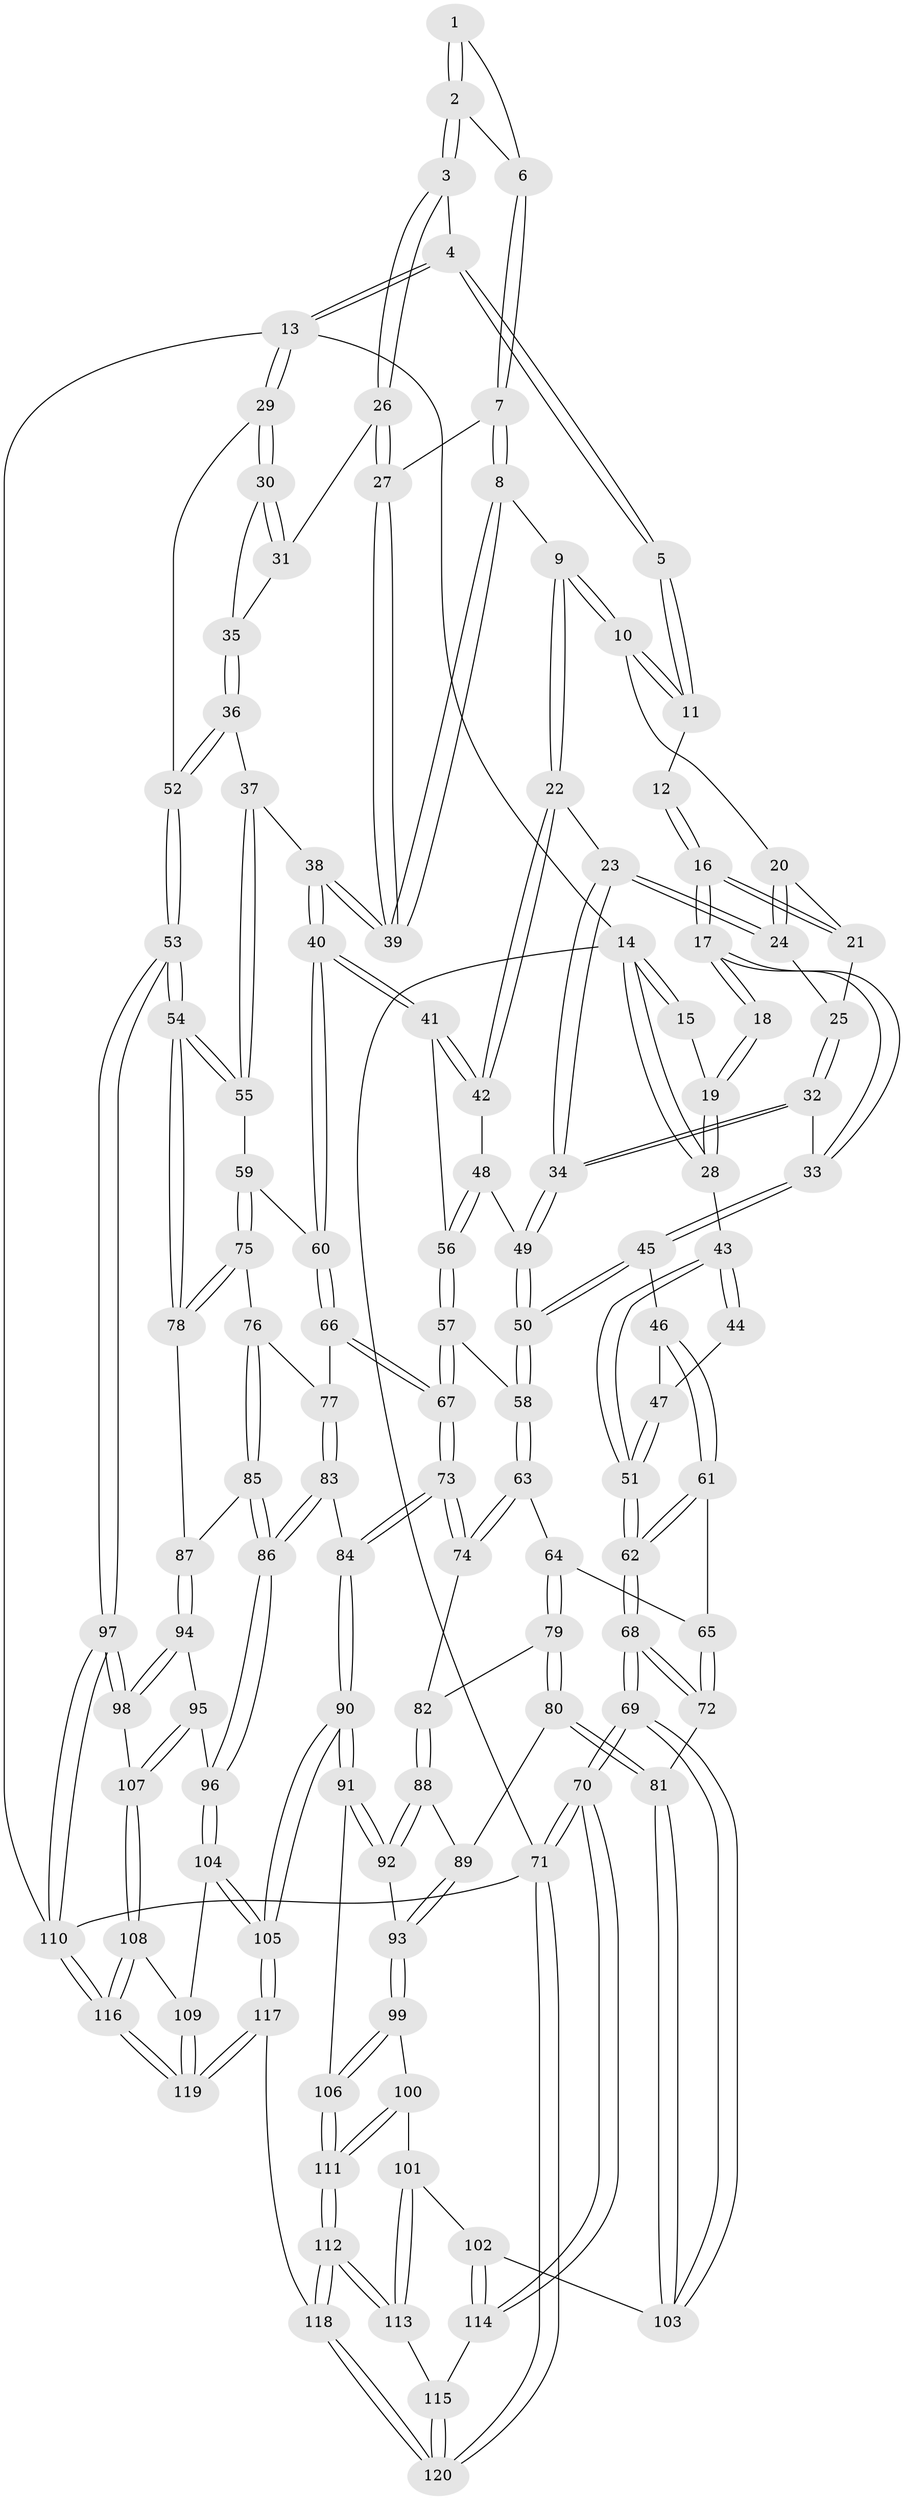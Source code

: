 // Generated by graph-tools (version 1.1) at 2025/16/03/09/25 04:16:50]
// undirected, 120 vertices, 297 edges
graph export_dot {
graph [start="1"]
  node [color=gray90,style=filled];
  1 [pos="+0.6996974350662626+0"];
  2 [pos="+0.8115265109367177+0.09309796338685461"];
  3 [pos="+0.8698091978288017+0.12636581193661278"];
  4 [pos="+1+0"];
  5 [pos="+0.6213724591462402+0"];
  6 [pos="+0.712288877757476+0.09626715274157496"];
  7 [pos="+0.6982566176566029+0.16601747129727953"];
  8 [pos="+0.6664711623604233+0.1928870162780409"];
  9 [pos="+0.6016095565419497+0.18145390525251498"];
  10 [pos="+0.5083949526655157+0"];
  11 [pos="+0.5129042680394207+0"];
  12 [pos="+0.07539781841647128+0"];
  13 [pos="+1+0"];
  14 [pos="+0+0"];
  15 [pos="+0+0"];
  16 [pos="+0.18943416331267923+0.15000298601877646"];
  17 [pos="+0.18730721735148306+0.16067877192780983"];
  18 [pos="+0.1686023573955569+0.16390732070632238"];
  19 [pos="+0.03293587078793129+0.13310742114010088"];
  20 [pos="+0.4633785130513299+0"];
  21 [pos="+0.3444211361974713+0.076650519507894"];
  22 [pos="+0.5727654183961302+0.20884962082434022"];
  23 [pos="+0.5129832460736323+0.21844216901607957"];
  24 [pos="+0.4404397674669076+0.16392010286565864"];
  25 [pos="+0.3867406135937404+0.19118811087813573"];
  26 [pos="+0.8693008006962252+0.13817255443917906"];
  27 [pos="+0.8591739956441377+0.1460039512155498"];
  28 [pos="+0+0.21472074260425145"];
  29 [pos="+1+0.287325749163427"];
  30 [pos="+1+0.28030670959016457"];
  31 [pos="+0.8763577465985266+0.14415195025476887"];
  32 [pos="+0.37743569562600343+0.20276072548853838"];
  33 [pos="+0.21244810217284676+0.21401368360181705"];
  34 [pos="+0.4284351470721066+0.3162644300115215"];
  35 [pos="+0.8927311536173881+0.3599326648818659"];
  36 [pos="+0.8730929965180397+0.37140530544095796"];
  37 [pos="+0.8728180647282909+0.371538650364133"];
  38 [pos="+0.7629512720933489+0.3569412011047113"];
  39 [pos="+0.7619742726747211+0.34986854294728303"];
  40 [pos="+0.7058902321893806+0.41790605845414014"];
  41 [pos="+0.6320388919088182+0.4062623494070174"];
  42 [pos="+0.5742421743956189+0.23971635792170815"];
  43 [pos="+0+0.23082383199406445"];
  44 [pos="+0.038190142925668136+0.2339036909165946"];
  45 [pos="+0.21937648336945453+0.34121998568189127"];
  46 [pos="+0.15751990481842695+0.3821629213414714"];
  47 [pos="+0.06882332280715255+0.3475193095930235"];
  48 [pos="+0.4918576300282017+0.39240623868875407"];
  49 [pos="+0.4201386787962719+0.3566892245624131"];
  50 [pos="+0.31728842592554324+0.39412893304822"];
  51 [pos="+0+0.3525426711170916"];
  52 [pos="+1+0.596868186902258"];
  53 [pos="+1+0.7526003616857481"];
  54 [pos="+1+0.7364793946659592"];
  55 [pos="+0.9125646490521228+0.5060846219339964"];
  56 [pos="+0.532848151944269+0.4253970240274019"];
  57 [pos="+0.5098435662947285+0.5117279943072222"];
  58 [pos="+0.33179304850574576+0.5210858568347517"];
  59 [pos="+0.7503142246004472+0.5306557441292116"];
  60 [pos="+0.7162238839191765+0.4860821032354941"];
  61 [pos="+0.13531417969982076+0.4308280390023702"];
  62 [pos="+0+0.49944301988848705"];
  63 [pos="+0.32898275468396015+0.5308554376017875"];
  64 [pos="+0.20946350828591906+0.5688219421491392"];
  65 [pos="+0.13301687542212504+0.5125241928264215"];
  66 [pos="+0.6185861311784094+0.5801342803092797"];
  67 [pos="+0.5304206814231404+0.5962070420815649"];
  68 [pos="+0+0.5771162187410089"];
  69 [pos="+0+0.8444307949613423"];
  70 [pos="+0+1"];
  71 [pos="+0+1"];
  72 [pos="+0.045742939016478995+0.5927777441266306"];
  73 [pos="+0.49912174972518647+0.6623908512507426"];
  74 [pos="+0.3594306150666371+0.6171542395943199"];
  75 [pos="+0.7776046893430855+0.6192773979946006"];
  76 [pos="+0.7007856187522647+0.6582778767877796"];
  77 [pos="+0.6480360992269973+0.6215882272847516"];
  78 [pos="+0.8372864973558088+0.6640397711453268"];
  79 [pos="+0.20379223871241056+0.6176185660472292"];
  80 [pos="+0.1379793506858705+0.7100825806003301"];
  81 [pos="+0.13585433493931717+0.710727210333411"];
  82 [pos="+0.3130257709519565+0.6795256036661103"];
  83 [pos="+0.5890421964182938+0.7277341724575466"];
  84 [pos="+0.509371626416021+0.699947292969558"];
  85 [pos="+0.6721480087922818+0.7098932116040209"];
  86 [pos="+0.6108932289390075+0.738997271740863"];
  87 [pos="+0.745237622966923+0.7580605934037487"];
  88 [pos="+0.3030132060739057+0.7160787561688867"];
  89 [pos="+0.18955062554295266+0.7232936974104759"];
  90 [pos="+0.4275479043472475+0.8415329279167164"];
  91 [pos="+0.41213470800430324+0.8362071933196539"];
  92 [pos="+0.3235860335177009+0.7635546240698369"];
  93 [pos="+0.2413095896584383+0.8173278078863608"];
  94 [pos="+0.7436789893495126+0.8031264777597296"];
  95 [pos="+0.665817038561262+0.8078739968475496"];
  96 [pos="+0.6312082339893772+0.7975269008123025"];
  97 [pos="+1+0.9872784116791984"];
  98 [pos="+0.7867824307788168+0.8582603106370299"];
  99 [pos="+0.2300448215418053+0.8388557442434583"];
  100 [pos="+0.21720933980213353+0.8492631672558846"];
  101 [pos="+0.19065377294026725+0.852455870853876"];
  102 [pos="+0.14152573512864186+0.8434174735535434"];
  103 [pos="+0.11176517546634426+0.751733354168347"];
  104 [pos="+0.5861450767408494+0.8984516323990943"];
  105 [pos="+0.4703251994850056+0.9404254813967994"];
  106 [pos="+0.31858092634452356+0.8699987960324257"];
  107 [pos="+0.7023525752843233+0.9042067741678027"];
  108 [pos="+0.6949412509410554+0.9118090473072455"];
  109 [pos="+0.6620685468286287+0.9250343810544298"];
  110 [pos="+1+1"];
  111 [pos="+0.26348197982013505+0.9245507654323696"];
  112 [pos="+0.25981573334517843+0.9524926647142921"];
  113 [pos="+0.20223439073719104+0.9328752769729381"];
  114 [pos="+0.14120765128106424+0.8439345670941955"];
  115 [pos="+0.15401961553547536+0.948859302613531"];
  116 [pos="+1+1"];
  117 [pos="+0.42314198622208415+1"];
  118 [pos="+0.35192196230500733+1"];
  119 [pos="+0.70055562385052+1"];
  120 [pos="+0+1"];
  1 -- 2;
  1 -- 2;
  1 -- 6;
  2 -- 3;
  2 -- 3;
  2 -- 6;
  3 -- 4;
  3 -- 26;
  3 -- 26;
  4 -- 5;
  4 -- 5;
  4 -- 13;
  4 -- 13;
  5 -- 11;
  5 -- 11;
  6 -- 7;
  6 -- 7;
  7 -- 8;
  7 -- 8;
  7 -- 27;
  8 -- 9;
  8 -- 39;
  8 -- 39;
  9 -- 10;
  9 -- 10;
  9 -- 22;
  9 -- 22;
  10 -- 11;
  10 -- 11;
  10 -- 20;
  11 -- 12;
  12 -- 16;
  12 -- 16;
  13 -- 14;
  13 -- 29;
  13 -- 29;
  13 -- 110;
  14 -- 15;
  14 -- 15;
  14 -- 28;
  14 -- 28;
  14 -- 71;
  15 -- 19;
  16 -- 17;
  16 -- 17;
  16 -- 21;
  16 -- 21;
  17 -- 18;
  17 -- 18;
  17 -- 33;
  17 -- 33;
  18 -- 19;
  18 -- 19;
  19 -- 28;
  19 -- 28;
  20 -- 21;
  20 -- 24;
  20 -- 24;
  21 -- 25;
  22 -- 23;
  22 -- 42;
  22 -- 42;
  23 -- 24;
  23 -- 24;
  23 -- 34;
  23 -- 34;
  24 -- 25;
  25 -- 32;
  25 -- 32;
  26 -- 27;
  26 -- 27;
  26 -- 31;
  27 -- 39;
  27 -- 39;
  28 -- 43;
  29 -- 30;
  29 -- 30;
  29 -- 52;
  30 -- 31;
  30 -- 31;
  30 -- 35;
  31 -- 35;
  32 -- 33;
  32 -- 34;
  32 -- 34;
  33 -- 45;
  33 -- 45;
  34 -- 49;
  34 -- 49;
  35 -- 36;
  35 -- 36;
  36 -- 37;
  36 -- 52;
  36 -- 52;
  37 -- 38;
  37 -- 55;
  37 -- 55;
  38 -- 39;
  38 -- 39;
  38 -- 40;
  38 -- 40;
  40 -- 41;
  40 -- 41;
  40 -- 60;
  40 -- 60;
  41 -- 42;
  41 -- 42;
  41 -- 56;
  42 -- 48;
  43 -- 44;
  43 -- 44;
  43 -- 51;
  43 -- 51;
  44 -- 47;
  45 -- 46;
  45 -- 50;
  45 -- 50;
  46 -- 47;
  46 -- 61;
  46 -- 61;
  47 -- 51;
  47 -- 51;
  48 -- 49;
  48 -- 56;
  48 -- 56;
  49 -- 50;
  49 -- 50;
  50 -- 58;
  50 -- 58;
  51 -- 62;
  51 -- 62;
  52 -- 53;
  52 -- 53;
  53 -- 54;
  53 -- 54;
  53 -- 97;
  53 -- 97;
  54 -- 55;
  54 -- 55;
  54 -- 78;
  54 -- 78;
  55 -- 59;
  56 -- 57;
  56 -- 57;
  57 -- 58;
  57 -- 67;
  57 -- 67;
  58 -- 63;
  58 -- 63;
  59 -- 60;
  59 -- 75;
  59 -- 75;
  60 -- 66;
  60 -- 66;
  61 -- 62;
  61 -- 62;
  61 -- 65;
  62 -- 68;
  62 -- 68;
  63 -- 64;
  63 -- 74;
  63 -- 74;
  64 -- 65;
  64 -- 79;
  64 -- 79;
  65 -- 72;
  65 -- 72;
  66 -- 67;
  66 -- 67;
  66 -- 77;
  67 -- 73;
  67 -- 73;
  68 -- 69;
  68 -- 69;
  68 -- 72;
  68 -- 72;
  69 -- 70;
  69 -- 70;
  69 -- 103;
  69 -- 103;
  70 -- 71;
  70 -- 71;
  70 -- 114;
  70 -- 114;
  71 -- 120;
  71 -- 120;
  71 -- 110;
  72 -- 81;
  73 -- 74;
  73 -- 74;
  73 -- 84;
  73 -- 84;
  74 -- 82;
  75 -- 76;
  75 -- 78;
  75 -- 78;
  76 -- 77;
  76 -- 85;
  76 -- 85;
  77 -- 83;
  77 -- 83;
  78 -- 87;
  79 -- 80;
  79 -- 80;
  79 -- 82;
  80 -- 81;
  80 -- 81;
  80 -- 89;
  81 -- 103;
  81 -- 103;
  82 -- 88;
  82 -- 88;
  83 -- 84;
  83 -- 86;
  83 -- 86;
  84 -- 90;
  84 -- 90;
  85 -- 86;
  85 -- 86;
  85 -- 87;
  86 -- 96;
  86 -- 96;
  87 -- 94;
  87 -- 94;
  88 -- 89;
  88 -- 92;
  88 -- 92;
  89 -- 93;
  89 -- 93;
  90 -- 91;
  90 -- 91;
  90 -- 105;
  90 -- 105;
  91 -- 92;
  91 -- 92;
  91 -- 106;
  92 -- 93;
  93 -- 99;
  93 -- 99;
  94 -- 95;
  94 -- 98;
  94 -- 98;
  95 -- 96;
  95 -- 107;
  95 -- 107;
  96 -- 104;
  96 -- 104;
  97 -- 98;
  97 -- 98;
  97 -- 110;
  97 -- 110;
  98 -- 107;
  99 -- 100;
  99 -- 106;
  99 -- 106;
  100 -- 101;
  100 -- 111;
  100 -- 111;
  101 -- 102;
  101 -- 113;
  101 -- 113;
  102 -- 103;
  102 -- 114;
  102 -- 114;
  104 -- 105;
  104 -- 105;
  104 -- 109;
  105 -- 117;
  105 -- 117;
  106 -- 111;
  106 -- 111;
  107 -- 108;
  107 -- 108;
  108 -- 109;
  108 -- 116;
  108 -- 116;
  109 -- 119;
  109 -- 119;
  110 -- 116;
  110 -- 116;
  111 -- 112;
  111 -- 112;
  112 -- 113;
  112 -- 113;
  112 -- 118;
  112 -- 118;
  113 -- 115;
  114 -- 115;
  115 -- 120;
  115 -- 120;
  116 -- 119;
  116 -- 119;
  117 -- 118;
  117 -- 119;
  117 -- 119;
  118 -- 120;
  118 -- 120;
}
